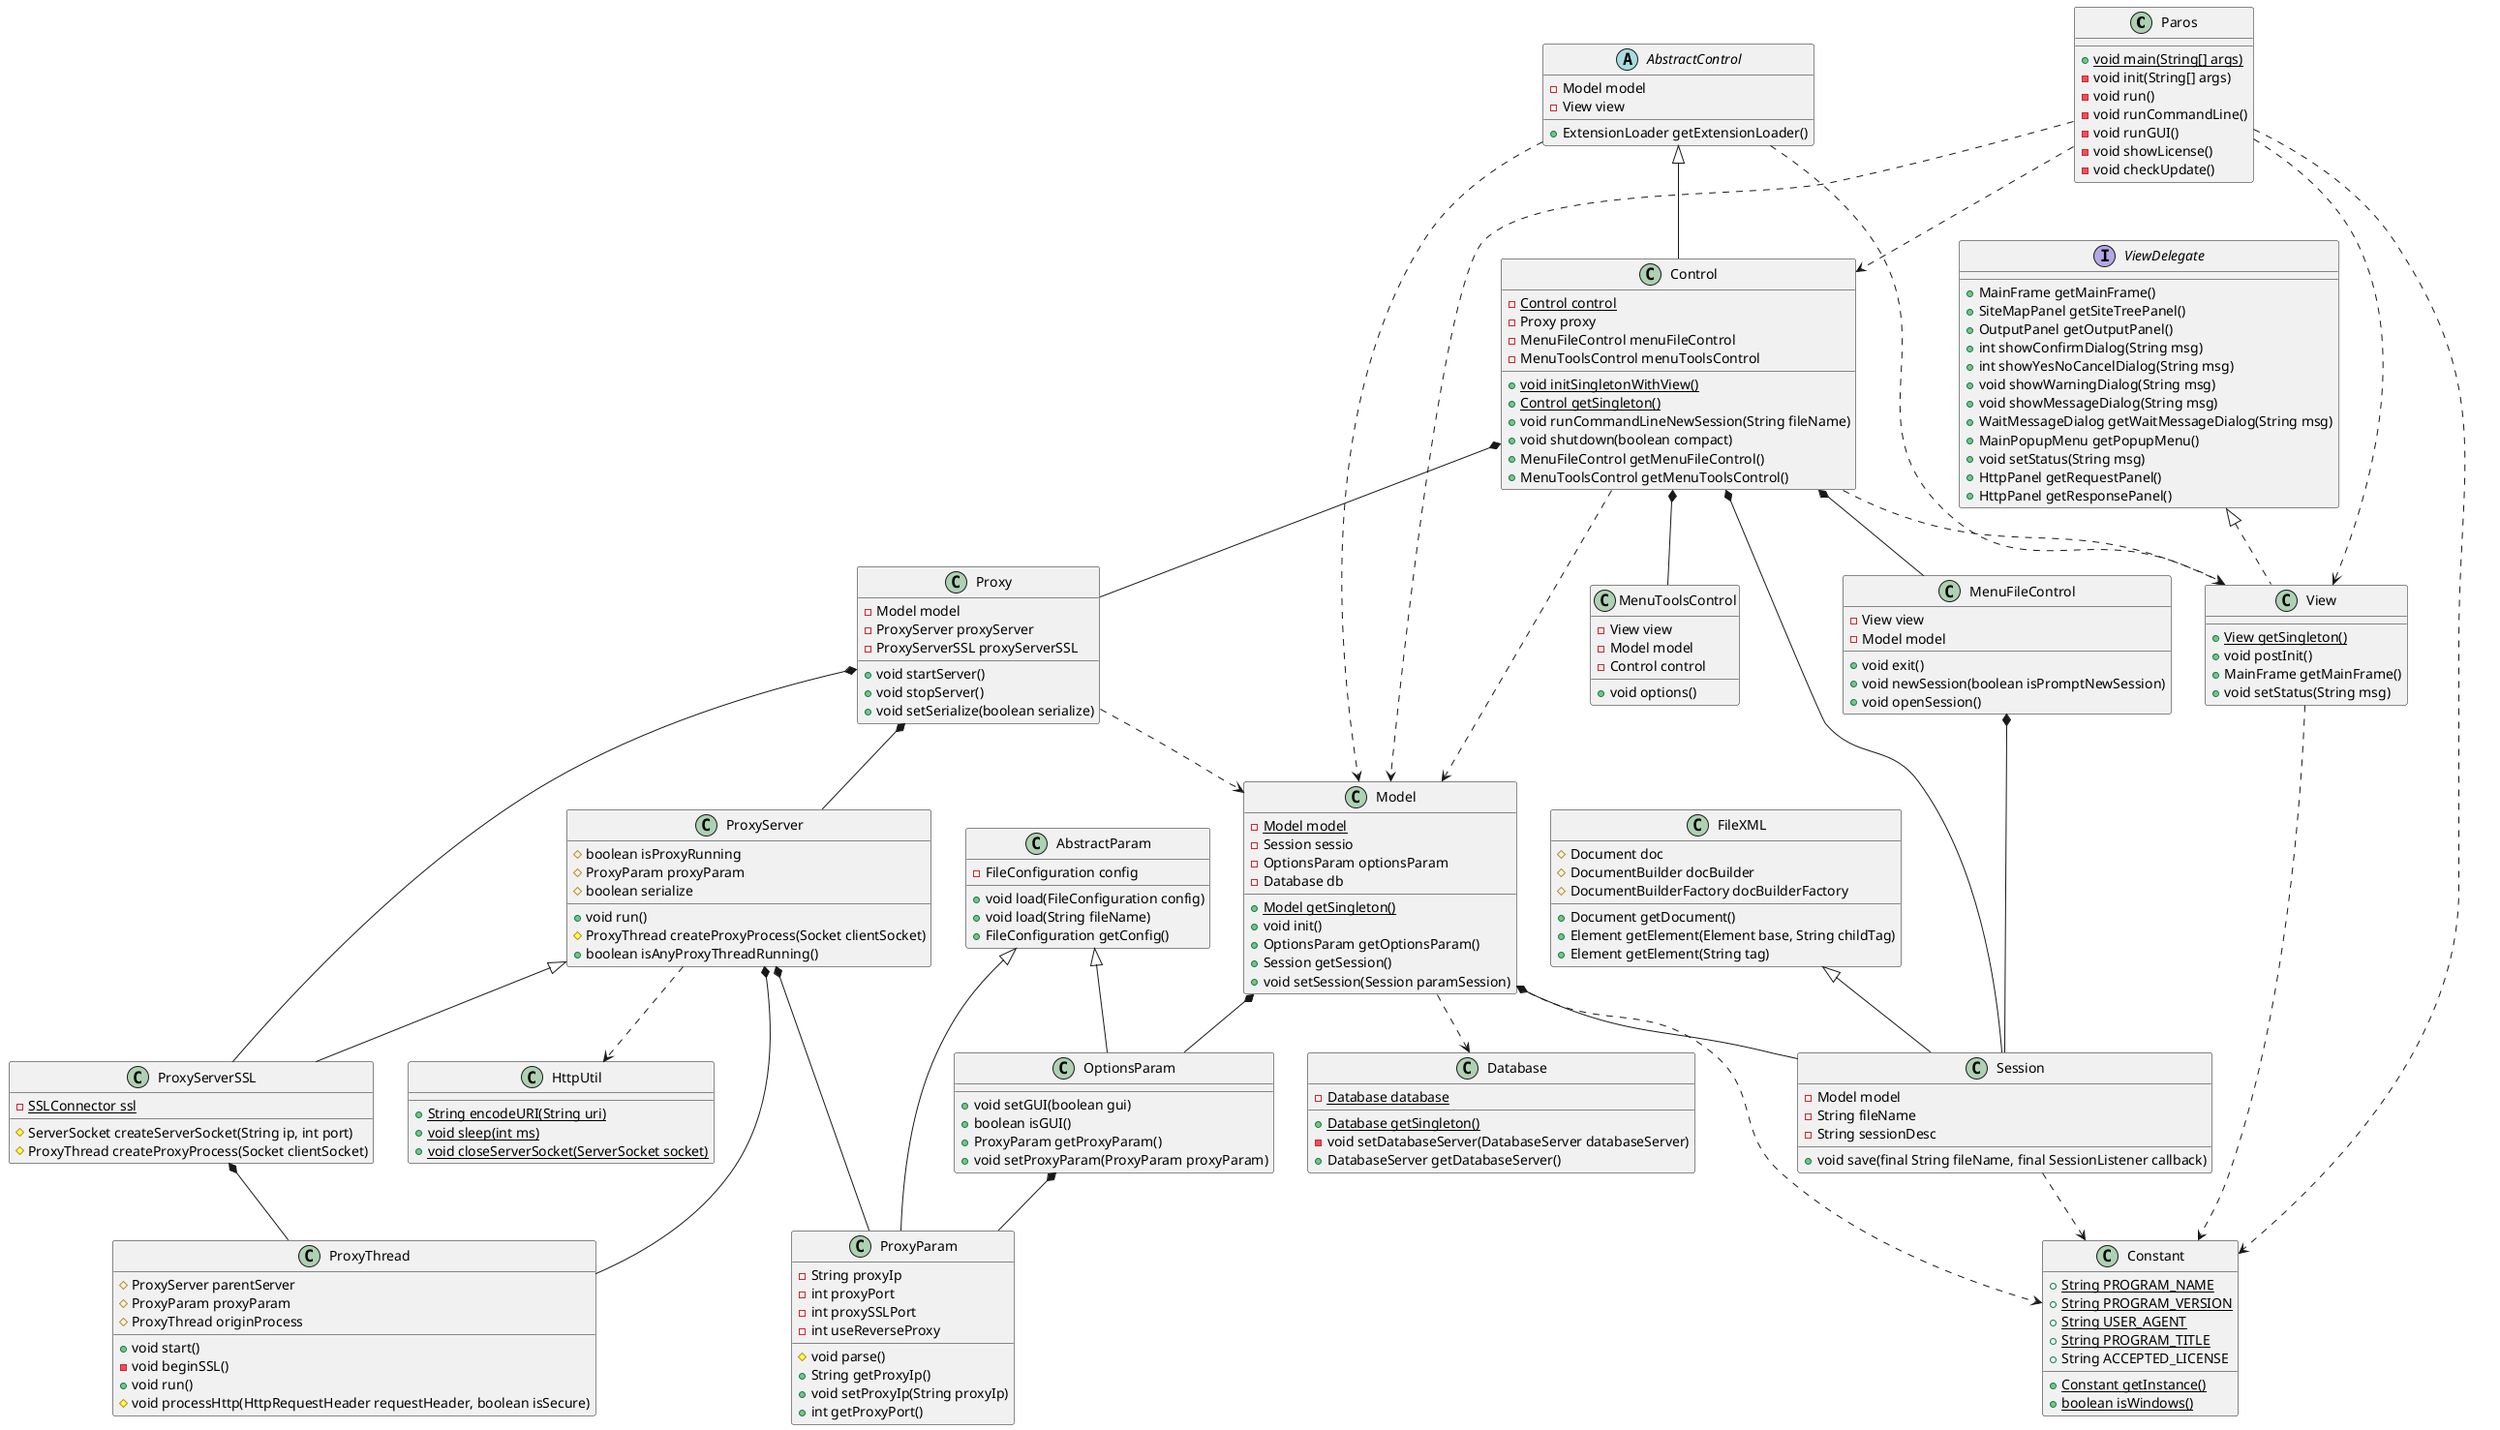 @startuml Paros

' clear
class Paros {
    + {static} void main(String[] args)
    - void init(String[] args)
    - void run()
    - void runCommandLine()
    - void runGUI()
    - void showLicense()
    - void checkUpdate()
}
Paros ..> Constant
Paros ..> Model
Paros ..> View
Paros ..> Control

' clear
class Constant {
    {static} + String PROGRAM_NAME
    {static} + String PROGRAM_VERSION
    {static}+ String USER_AGENT
    {static} + String PROGRAM_TITLE
    + String ACCEPTED_LICENSE

    {static} + Constant getInstance()
    {static} + boolean isWindows() 
}

' clear
class Model {
    {static} - Model model
    - Session sessio
    - OptionsParam optionsParam
    - Database db

    {static} + Model getSingleton()
    + void init()
    + OptionsParam getOptionsParam()
    + Session getSession()
    + void setSession(Session paramSession) 
}
Model *-- OptionsParam
Model *-- Session
Model ..> Constant
Model ..> Database

' clear
class View {
    {static} + View getSingleton()
    + void postInit()
    + MainFrame getMainFrame()
    + void setStatus(String msg) 
}
class View implements ViewDelegate
View ..> Constant

' clear
class Control {
    {static} - Control control
    - Proxy proxy
    - MenuFileControl menuFileControl
    - MenuToolsControl menuToolsControl

    {static} + void initSingletonWithView()
    {static} + Control getSingleton()
    + void runCommandLineNewSession(String fileName)
    + void shutdown(boolean compact)
    + MenuFileControl getMenuFileControl()
    + MenuToolsControl getMenuToolsControl()
}
class Control extends AbstractControl
Control *-- Session
Control *-- Proxy
Control *-- MenuFileControl
Control *-- MenuToolsControl
Control ..> Model
Control ..> View

' clear
abstract class AbstractControl {
    - Model model
    - View view

    + ExtensionLoader getExtensionLoader()
}
AbstractControl ..> Model
AbstractControl ..> View

' clear
class OptionsParam {
    + void setGUI(boolean gui)
    + boolean isGUI()
    + ProxyParam getProxyParam()
    + void setProxyParam(ProxyParam proxyParam)
}
class OptionsParam extends AbstractParam
OptionsParam *-- ProxyParam

' clear
class Database {
    {static} - Database database
    {static} + Database getSingleton()
    - void setDatabaseServer(DatabaseServer databaseServer)
    + DatabaseServer getDatabaseServer()
}

' clear
class Session {
    - Model model
    - String fileName
    - String sessionDesc
    + void save(final String fileName, final SessionListener callback)
}
class Session extends FileXML
Session ..> Constant

' clear
class FileXML {
    # Document doc
    # DocumentBuilder docBuilder
    # DocumentBuilderFactory docBuilderFactory

    + Document getDocument()
    + Element getElement(Element base, String childTag)
    + Element getElement(String tag)
}

' clear
class AbstractParam {
    - FileConfiguration config

    + void load(FileConfiguration config)
    + void load(String fileName)
    + FileConfiguration getConfig()
}

' clear
class Proxy {
    - Model model
	- ProxyServer proxyServer
	- ProxyServerSSL proxyServerSSL

    + void startServer()
    + void stopServer() 
    + void setSerialize(boolean serialize)
}
Proxy ..> Model
Proxy *-- ProxyServer
Proxy *-- ProxyServerSSL

' clear
class MenuFileControl {
    - View view
    - Model model

    + void exit() 
    + void newSession(boolean isPromptNewSession)
    + void openSession()
}
MenuFileControl *-- Session

' clear
class MenuToolsControl {
    - View view
	- Model model
	- Control control

    + void options()
}

' clear
interface ViewDelegate {
    + MainFrame getMainFrame()    
    + SiteMapPanel getSiteTreePanel()    
    + OutputPanel getOutputPanel()    
    + int showConfirmDialog(String msg)
    + int showYesNoCancelDialog(String msg)    
    + void showWarningDialog(String msg)    
    + void showMessageDialog(String msg)    
    + WaitMessageDialog getWaitMessageDialog(String msg)    
    + MainPopupMenu getPopupMenu()    
    + void setStatus(String msg)    
    + HttpPanel getRequestPanel()    
    + HttpPanel getResponsePanel()
}

' clear
class HttpUtil {
    + {static} String encodeURI(String uri)
    + {static} void sleep(int ms)
    + {static} void closeServerSocket(ServerSocket socket)
}

' clear
class ProxyServer {
    # boolean isProxyRunning
    # ProxyParam proxyParam
    # boolean serialize

    + void run()
    # ProxyThread createProxyProcess(Socket clientSocket)
    + boolean isAnyProxyThreadRunning()
}
ProxyServer *-- ProxyParam
ProxyServer *-- ProxyThread
ProxyServer ..> HttpUtil

' clear
class ProxyServerSSL {
    - {static} SSLConnector ssl
    # ServerSocket createServerSocket(String ip, int port)
    # ProxyThread createProxyProcess(Socket clientSocket)
}
class ProxyServerSSL extends ProxyServer
ProxyServerSSL *-- ProxyThread

' clear
class ProxyParam {
    - String proxyIp
    - int proxyPort 
    - int proxySSLPort 
    - int useReverseProxy 

    # void parse()
    + String getProxyIp()
    + void setProxyIp(String proxyIp)
    + int getProxyPort()
}
class ProxyParam extends AbstractParam

' clear
class ProxyThread {
    # ProxyServer parentServer
    # ProxyParam proxyParam
    # ProxyThread originProcess

    + void start()
    - void beginSSL()
    + void run()
    # void processHttp(HttpRequestHeader requestHeader, boolean isSecure)
}

@enduml